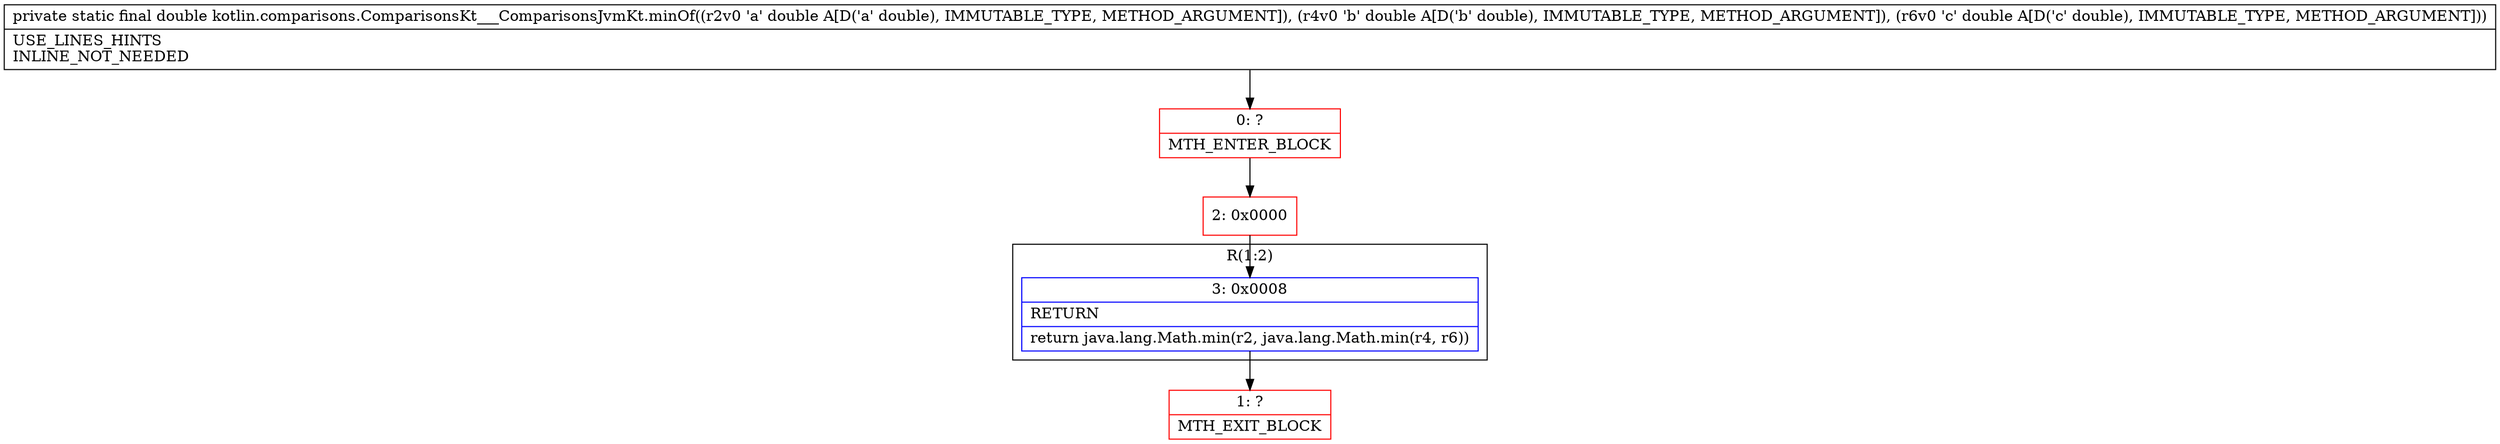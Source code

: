 digraph "CFG forkotlin.comparisons.ComparisonsKt___ComparisonsJvmKt.minOf(DDD)D" {
subgraph cluster_Region_1806424852 {
label = "R(1:2)";
node [shape=record,color=blue];
Node_3 [shape=record,label="{3\:\ 0x0008|RETURN\l|return java.lang.Math.min(r2, java.lang.Math.min(r4, r6))\l}"];
}
Node_0 [shape=record,color=red,label="{0\:\ ?|MTH_ENTER_BLOCK\l}"];
Node_2 [shape=record,color=red,label="{2\:\ 0x0000}"];
Node_1 [shape=record,color=red,label="{1\:\ ?|MTH_EXIT_BLOCK\l}"];
MethodNode[shape=record,label="{private static final double kotlin.comparisons.ComparisonsKt___ComparisonsJvmKt.minOf((r2v0 'a' double A[D('a' double), IMMUTABLE_TYPE, METHOD_ARGUMENT]), (r4v0 'b' double A[D('b' double), IMMUTABLE_TYPE, METHOD_ARGUMENT]), (r6v0 'c' double A[D('c' double), IMMUTABLE_TYPE, METHOD_ARGUMENT]))  | USE_LINES_HINTS\lINLINE_NOT_NEEDED\l}"];
MethodNode -> Node_0;Node_3 -> Node_1;
Node_0 -> Node_2;
Node_2 -> Node_3;
}

